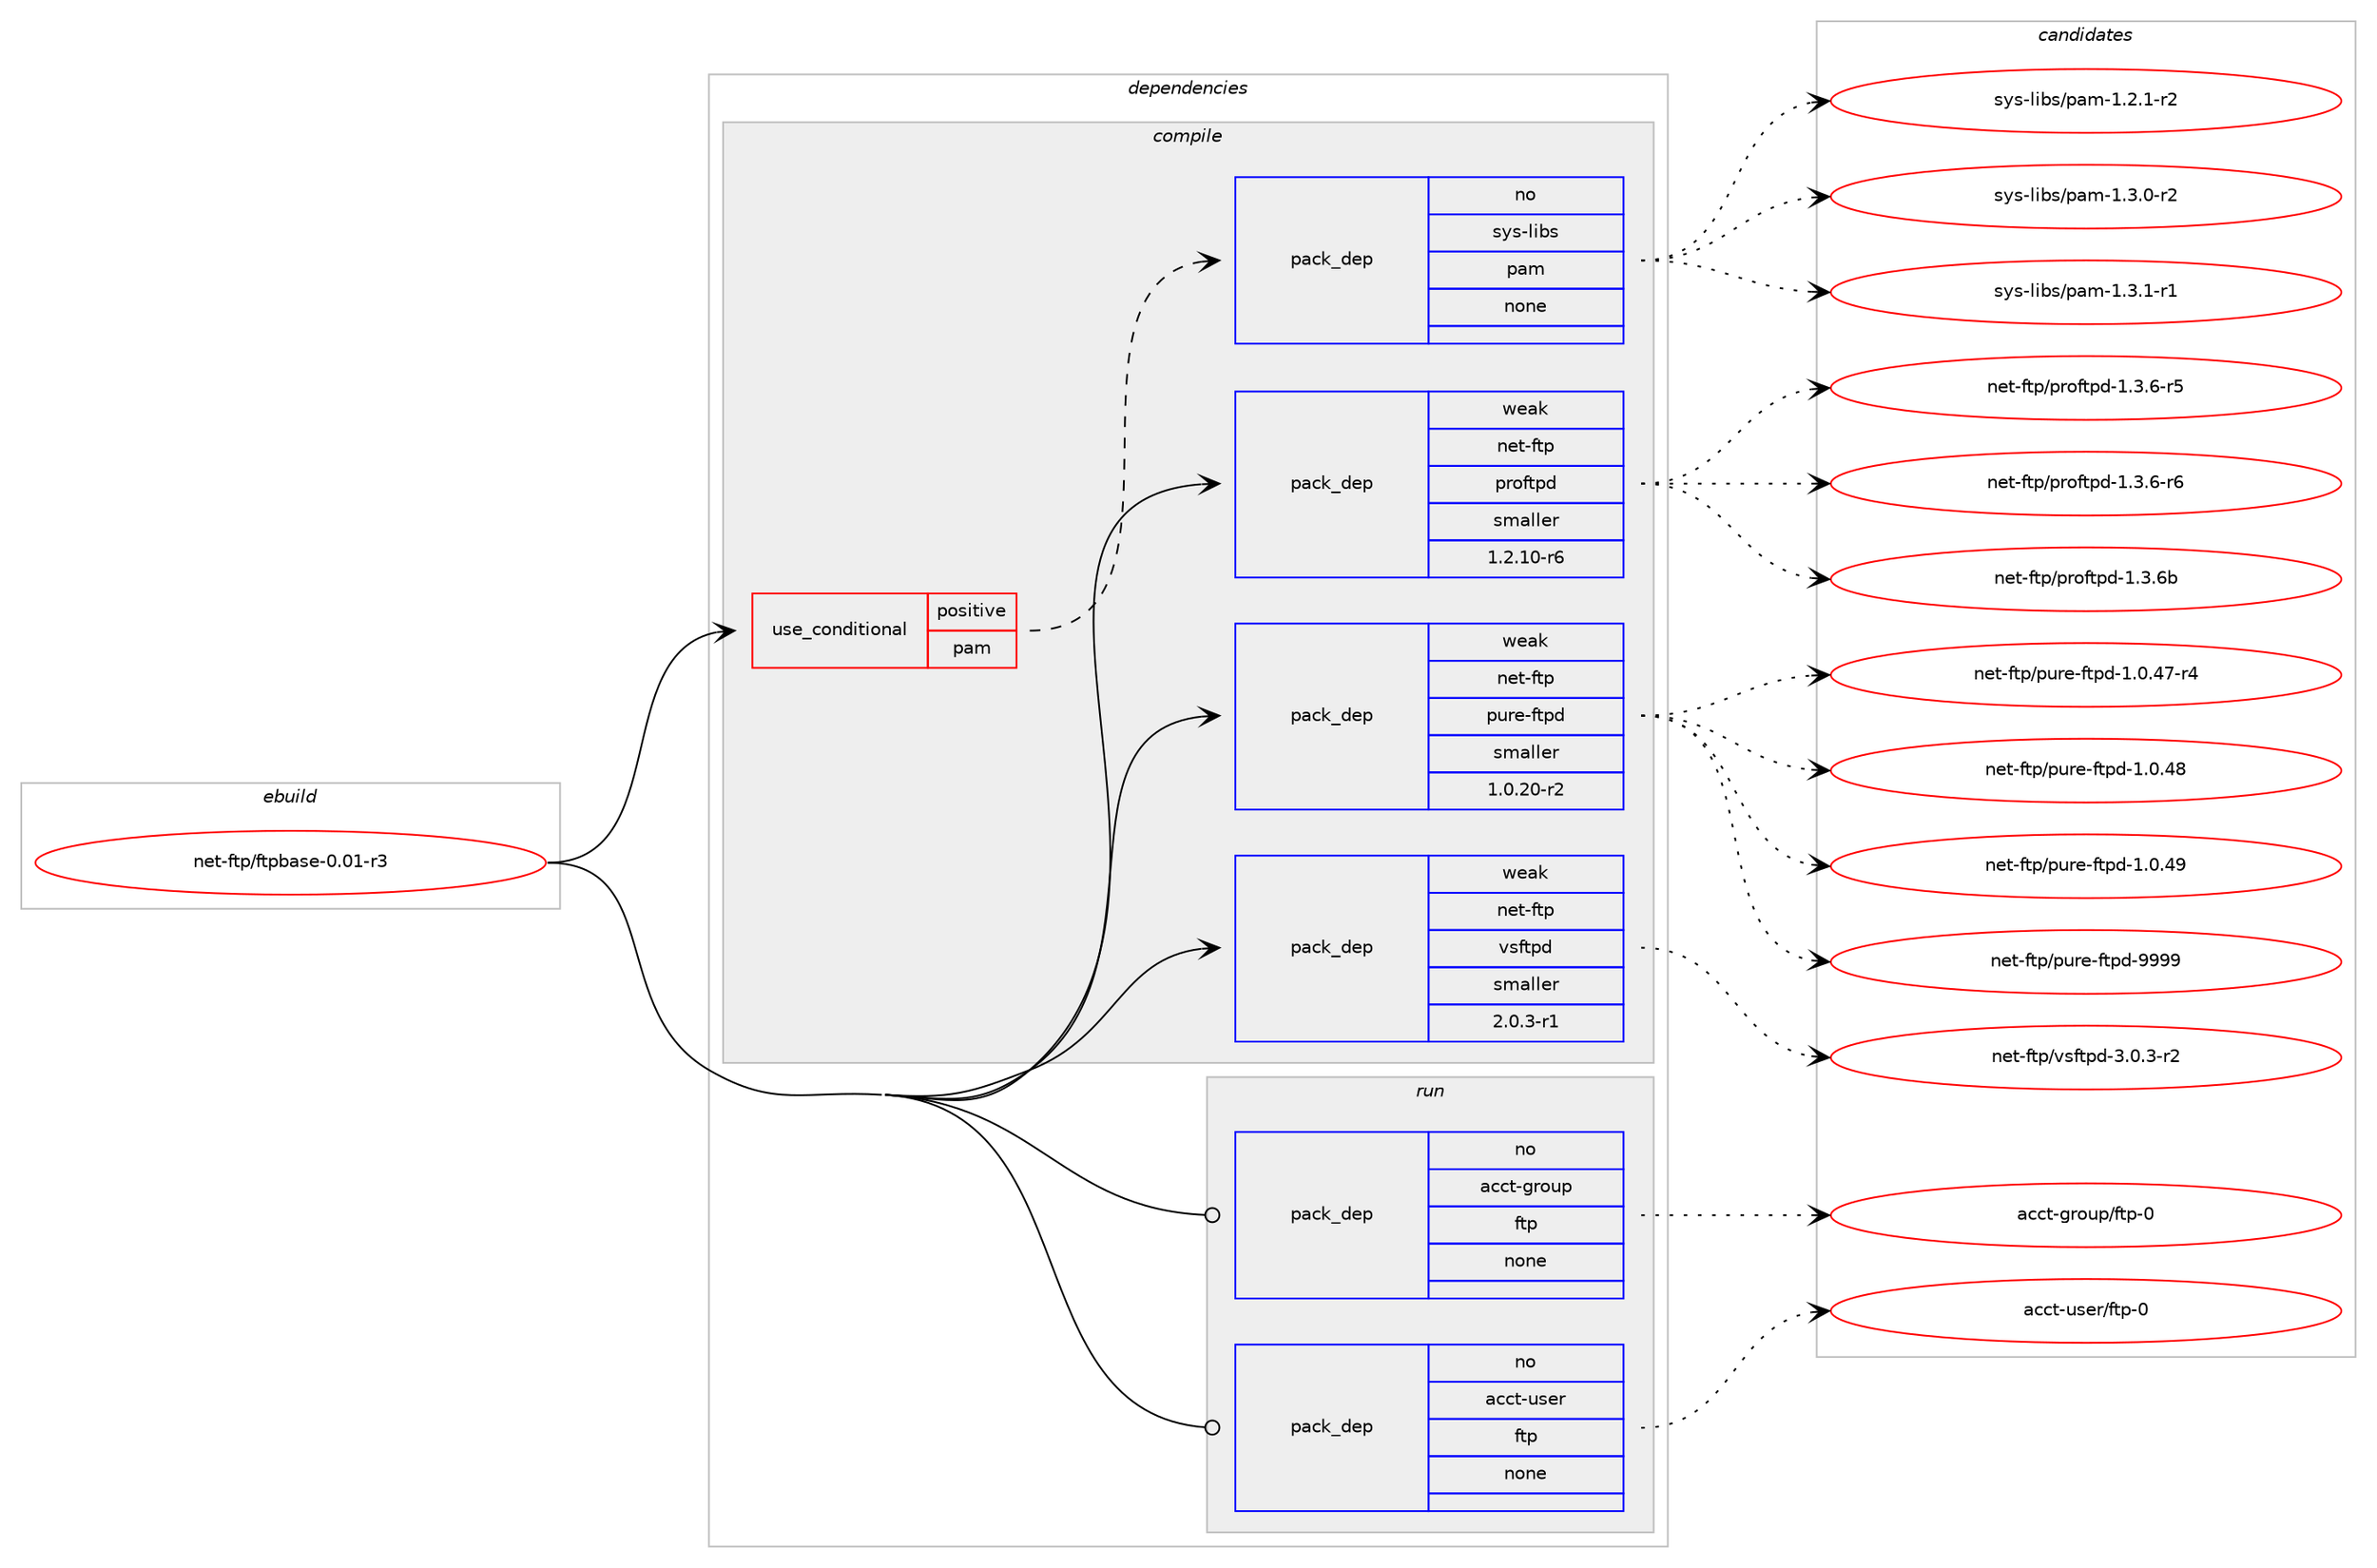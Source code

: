 digraph prolog {

# *************
# Graph options
# *************

newrank=true;
concentrate=true;
compound=true;
graph [rankdir=LR,fontname=Helvetica,fontsize=10,ranksep=1.5];#, ranksep=2.5, nodesep=0.2];
edge  [arrowhead=vee];
node  [fontname=Helvetica,fontsize=10];

# **********
# The ebuild
# **********

subgraph cluster_leftcol {
color=gray;
rank=same;
label=<<i>ebuild</i>>;
id [label="net-ftp/ftpbase-0.01-r3", color=red, width=4, href="../net-ftp/ftpbase-0.01-r3.svg"];
}

# ****************
# The dependencies
# ****************

subgraph cluster_midcol {
color=gray;
label=<<i>dependencies</i>>;
subgraph cluster_compile {
fillcolor="#eeeeee";
style=filled;
label=<<i>compile</i>>;
subgraph cond200073 {
dependency821290 [label=<<TABLE BORDER="0" CELLBORDER="1" CELLSPACING="0" CELLPADDING="4"><TR><TD ROWSPAN="3" CELLPADDING="10">use_conditional</TD></TR><TR><TD>positive</TD></TR><TR><TD>pam</TD></TR></TABLE>>, shape=none, color=red];
subgraph pack606843 {
dependency821291 [label=<<TABLE BORDER="0" CELLBORDER="1" CELLSPACING="0" CELLPADDING="4" WIDTH="220"><TR><TD ROWSPAN="6" CELLPADDING="30">pack_dep</TD></TR><TR><TD WIDTH="110">no</TD></TR><TR><TD>sys-libs</TD></TR><TR><TD>pam</TD></TR><TR><TD>none</TD></TR><TR><TD></TD></TR></TABLE>>, shape=none, color=blue];
}
dependency821290:e -> dependency821291:w [weight=20,style="dashed",arrowhead="vee"];
}
id:e -> dependency821290:w [weight=20,style="solid",arrowhead="vee"];
subgraph pack606844 {
dependency821292 [label=<<TABLE BORDER="0" CELLBORDER="1" CELLSPACING="0" CELLPADDING="4" WIDTH="220"><TR><TD ROWSPAN="6" CELLPADDING="30">pack_dep</TD></TR><TR><TD WIDTH="110">weak</TD></TR><TR><TD>net-ftp</TD></TR><TR><TD>proftpd</TD></TR><TR><TD>smaller</TD></TR><TR><TD>1.2.10-r6</TD></TR></TABLE>>, shape=none, color=blue];
}
id:e -> dependency821292:w [weight=20,style="solid",arrowhead="vee"];
subgraph pack606845 {
dependency821293 [label=<<TABLE BORDER="0" CELLBORDER="1" CELLSPACING="0" CELLPADDING="4" WIDTH="220"><TR><TD ROWSPAN="6" CELLPADDING="30">pack_dep</TD></TR><TR><TD WIDTH="110">weak</TD></TR><TR><TD>net-ftp</TD></TR><TR><TD>pure-ftpd</TD></TR><TR><TD>smaller</TD></TR><TR><TD>1.0.20-r2</TD></TR></TABLE>>, shape=none, color=blue];
}
id:e -> dependency821293:w [weight=20,style="solid",arrowhead="vee"];
subgraph pack606846 {
dependency821294 [label=<<TABLE BORDER="0" CELLBORDER="1" CELLSPACING="0" CELLPADDING="4" WIDTH="220"><TR><TD ROWSPAN="6" CELLPADDING="30">pack_dep</TD></TR><TR><TD WIDTH="110">weak</TD></TR><TR><TD>net-ftp</TD></TR><TR><TD>vsftpd</TD></TR><TR><TD>smaller</TD></TR><TR><TD>2.0.3-r1</TD></TR></TABLE>>, shape=none, color=blue];
}
id:e -> dependency821294:w [weight=20,style="solid",arrowhead="vee"];
}
subgraph cluster_compileandrun {
fillcolor="#eeeeee";
style=filled;
label=<<i>compile and run</i>>;
}
subgraph cluster_run {
fillcolor="#eeeeee";
style=filled;
label=<<i>run</i>>;
subgraph pack606847 {
dependency821295 [label=<<TABLE BORDER="0" CELLBORDER="1" CELLSPACING="0" CELLPADDING="4" WIDTH="220"><TR><TD ROWSPAN="6" CELLPADDING="30">pack_dep</TD></TR><TR><TD WIDTH="110">no</TD></TR><TR><TD>acct-group</TD></TR><TR><TD>ftp</TD></TR><TR><TD>none</TD></TR><TR><TD></TD></TR></TABLE>>, shape=none, color=blue];
}
id:e -> dependency821295:w [weight=20,style="solid",arrowhead="odot"];
subgraph pack606848 {
dependency821296 [label=<<TABLE BORDER="0" CELLBORDER="1" CELLSPACING="0" CELLPADDING="4" WIDTH="220"><TR><TD ROWSPAN="6" CELLPADDING="30">pack_dep</TD></TR><TR><TD WIDTH="110">no</TD></TR><TR><TD>acct-user</TD></TR><TR><TD>ftp</TD></TR><TR><TD>none</TD></TR><TR><TD></TD></TR></TABLE>>, shape=none, color=blue];
}
id:e -> dependency821296:w [weight=20,style="solid",arrowhead="odot"];
}
}

# **************
# The candidates
# **************

subgraph cluster_choices {
rank=same;
color=gray;
label=<<i>candidates</i>>;

subgraph choice606843 {
color=black;
nodesep=1;
choice115121115451081059811547112971094549465046494511450 [label="sys-libs/pam-1.2.1-r2", color=red, width=4,href="../sys-libs/pam-1.2.1-r2.svg"];
choice115121115451081059811547112971094549465146484511450 [label="sys-libs/pam-1.3.0-r2", color=red, width=4,href="../sys-libs/pam-1.3.0-r2.svg"];
choice115121115451081059811547112971094549465146494511449 [label="sys-libs/pam-1.3.1-r1", color=red, width=4,href="../sys-libs/pam-1.3.1-r1.svg"];
dependency821291:e -> choice115121115451081059811547112971094549465046494511450:w [style=dotted,weight="100"];
dependency821291:e -> choice115121115451081059811547112971094549465146484511450:w [style=dotted,weight="100"];
dependency821291:e -> choice115121115451081059811547112971094549465146494511449:w [style=dotted,weight="100"];
}
subgraph choice606844 {
color=black;
nodesep=1;
choice11010111645102116112471121141111021161121004549465146544511453 [label="net-ftp/proftpd-1.3.6-r5", color=red, width=4,href="../net-ftp/proftpd-1.3.6-r5.svg"];
choice11010111645102116112471121141111021161121004549465146544511454 [label="net-ftp/proftpd-1.3.6-r6", color=red, width=4,href="../net-ftp/proftpd-1.3.6-r6.svg"];
choice110101116451021161124711211411110211611210045494651465498 [label="net-ftp/proftpd-1.3.6b", color=red, width=4,href="../net-ftp/proftpd-1.3.6b.svg"];
dependency821292:e -> choice11010111645102116112471121141111021161121004549465146544511453:w [style=dotted,weight="100"];
dependency821292:e -> choice11010111645102116112471121141111021161121004549465146544511454:w [style=dotted,weight="100"];
dependency821292:e -> choice110101116451021161124711211411110211611210045494651465498:w [style=dotted,weight="100"];
}
subgraph choice606845 {
color=black;
nodesep=1;
choice110101116451021161124711211711410145102116112100454946484652554511452 [label="net-ftp/pure-ftpd-1.0.47-r4", color=red, width=4,href="../net-ftp/pure-ftpd-1.0.47-r4.svg"];
choice11010111645102116112471121171141014510211611210045494648465256 [label="net-ftp/pure-ftpd-1.0.48", color=red, width=4,href="../net-ftp/pure-ftpd-1.0.48.svg"];
choice11010111645102116112471121171141014510211611210045494648465257 [label="net-ftp/pure-ftpd-1.0.49", color=red, width=4,href="../net-ftp/pure-ftpd-1.0.49.svg"];
choice1101011164510211611247112117114101451021161121004557575757 [label="net-ftp/pure-ftpd-9999", color=red, width=4,href="../net-ftp/pure-ftpd-9999.svg"];
dependency821293:e -> choice110101116451021161124711211711410145102116112100454946484652554511452:w [style=dotted,weight="100"];
dependency821293:e -> choice11010111645102116112471121171141014510211611210045494648465256:w [style=dotted,weight="100"];
dependency821293:e -> choice11010111645102116112471121171141014510211611210045494648465257:w [style=dotted,weight="100"];
dependency821293:e -> choice1101011164510211611247112117114101451021161121004557575757:w [style=dotted,weight="100"];
}
subgraph choice606846 {
color=black;
nodesep=1;
choice11010111645102116112471181151021161121004551464846514511450 [label="net-ftp/vsftpd-3.0.3-r2", color=red, width=4,href="../net-ftp/vsftpd-3.0.3-r2.svg"];
dependency821294:e -> choice11010111645102116112471181151021161121004551464846514511450:w [style=dotted,weight="100"];
}
subgraph choice606847 {
color=black;
nodesep=1;
choice97999911645103114111117112471021161124548 [label="acct-group/ftp-0", color=red, width=4,href="../acct-group/ftp-0.svg"];
dependency821295:e -> choice97999911645103114111117112471021161124548:w [style=dotted,weight="100"];
}
subgraph choice606848 {
color=black;
nodesep=1;
choice97999911645117115101114471021161124548 [label="acct-user/ftp-0", color=red, width=4,href="../acct-user/ftp-0.svg"];
dependency821296:e -> choice97999911645117115101114471021161124548:w [style=dotted,weight="100"];
}
}

}
